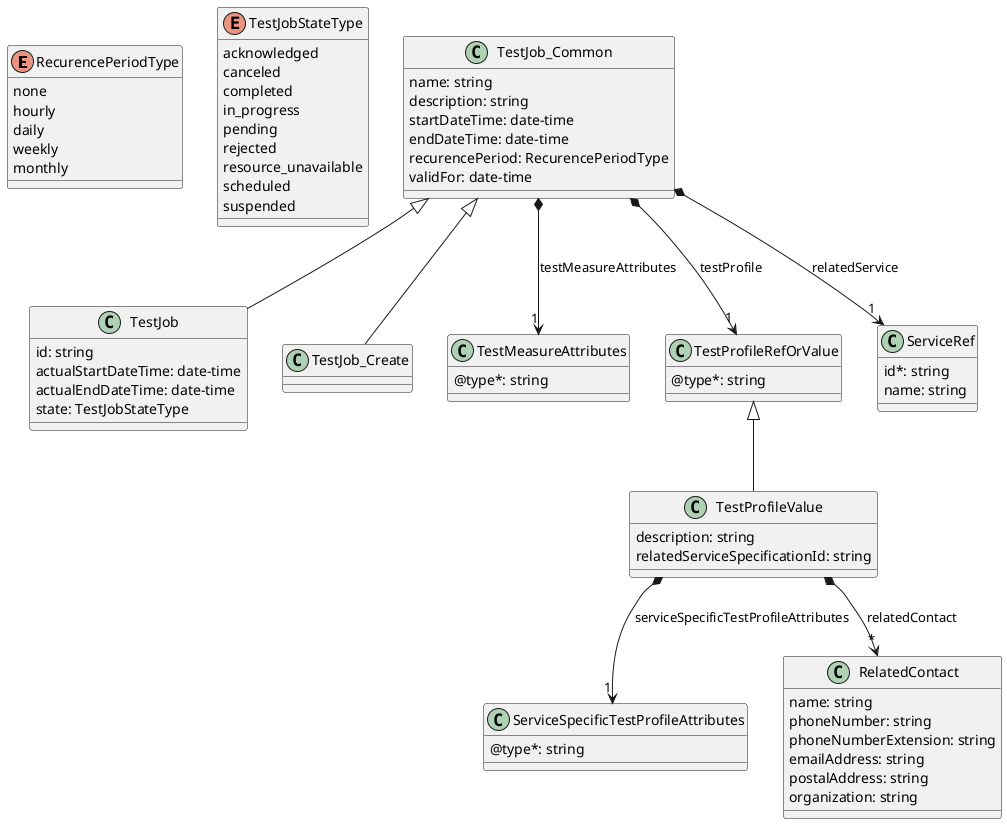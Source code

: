@startuml testJobWithoutTestProfileModel

enum RecurencePeriodType {
    none
    hourly
    daily
    weekly
    monthly
}
enum TestJobStateType{
    acknowledged
    canceled
    completed
    in_progress
    pending
    rejected
    resource_unavailable
    scheduled
    suspended
}

class TestJob_Common {
    name: string
    description: string
    startDateTime: date-time
    endDateTime: date-time
    recurencePeriod: RecurencePeriodType
    validFor: date-time
}
class TestJob {
    id: string
    actualStartDateTime: date-time
    actualEndDateTime: date-time
    state: TestJobStateType
}
class TestJob_Create {

}
class TestMeasureAttributes {
    @type*: string
}
class TestProfileRefOrValue {
    @type*: string
}
class ServiceRef {
    id*: string
    name: string
}
class TestProfileValue {

    description: string
    relatedServiceSpecificationId: string
}
class ServiceSpecificTestProfileAttributes {
    @type*: string
}
class RelatedContact {

    name: string
    phoneNumber: string
    phoneNumberExtension: string
    emailAddress: string
    postalAddress: string
    organization: string
}


TestJob_Common <|-- TestJob
TestJob_Common <|-- TestJob_Create
TestJob_Common *-->"1" ServiceRef : relatedService
TestJob_Common *-->"1" TestProfileRefOrValue : testProfile
TestJob_Common *-->"1" TestMeasureAttributes : testMeasureAttributes
TestProfileRefOrValue <|-- TestProfileValue
TestProfileValue *-->"1" ServiceSpecificTestProfileAttributes : serviceSpecificTestProfileAttributes
TestProfileValue *-->"*" RelatedContact : relatedContact

@enduml
